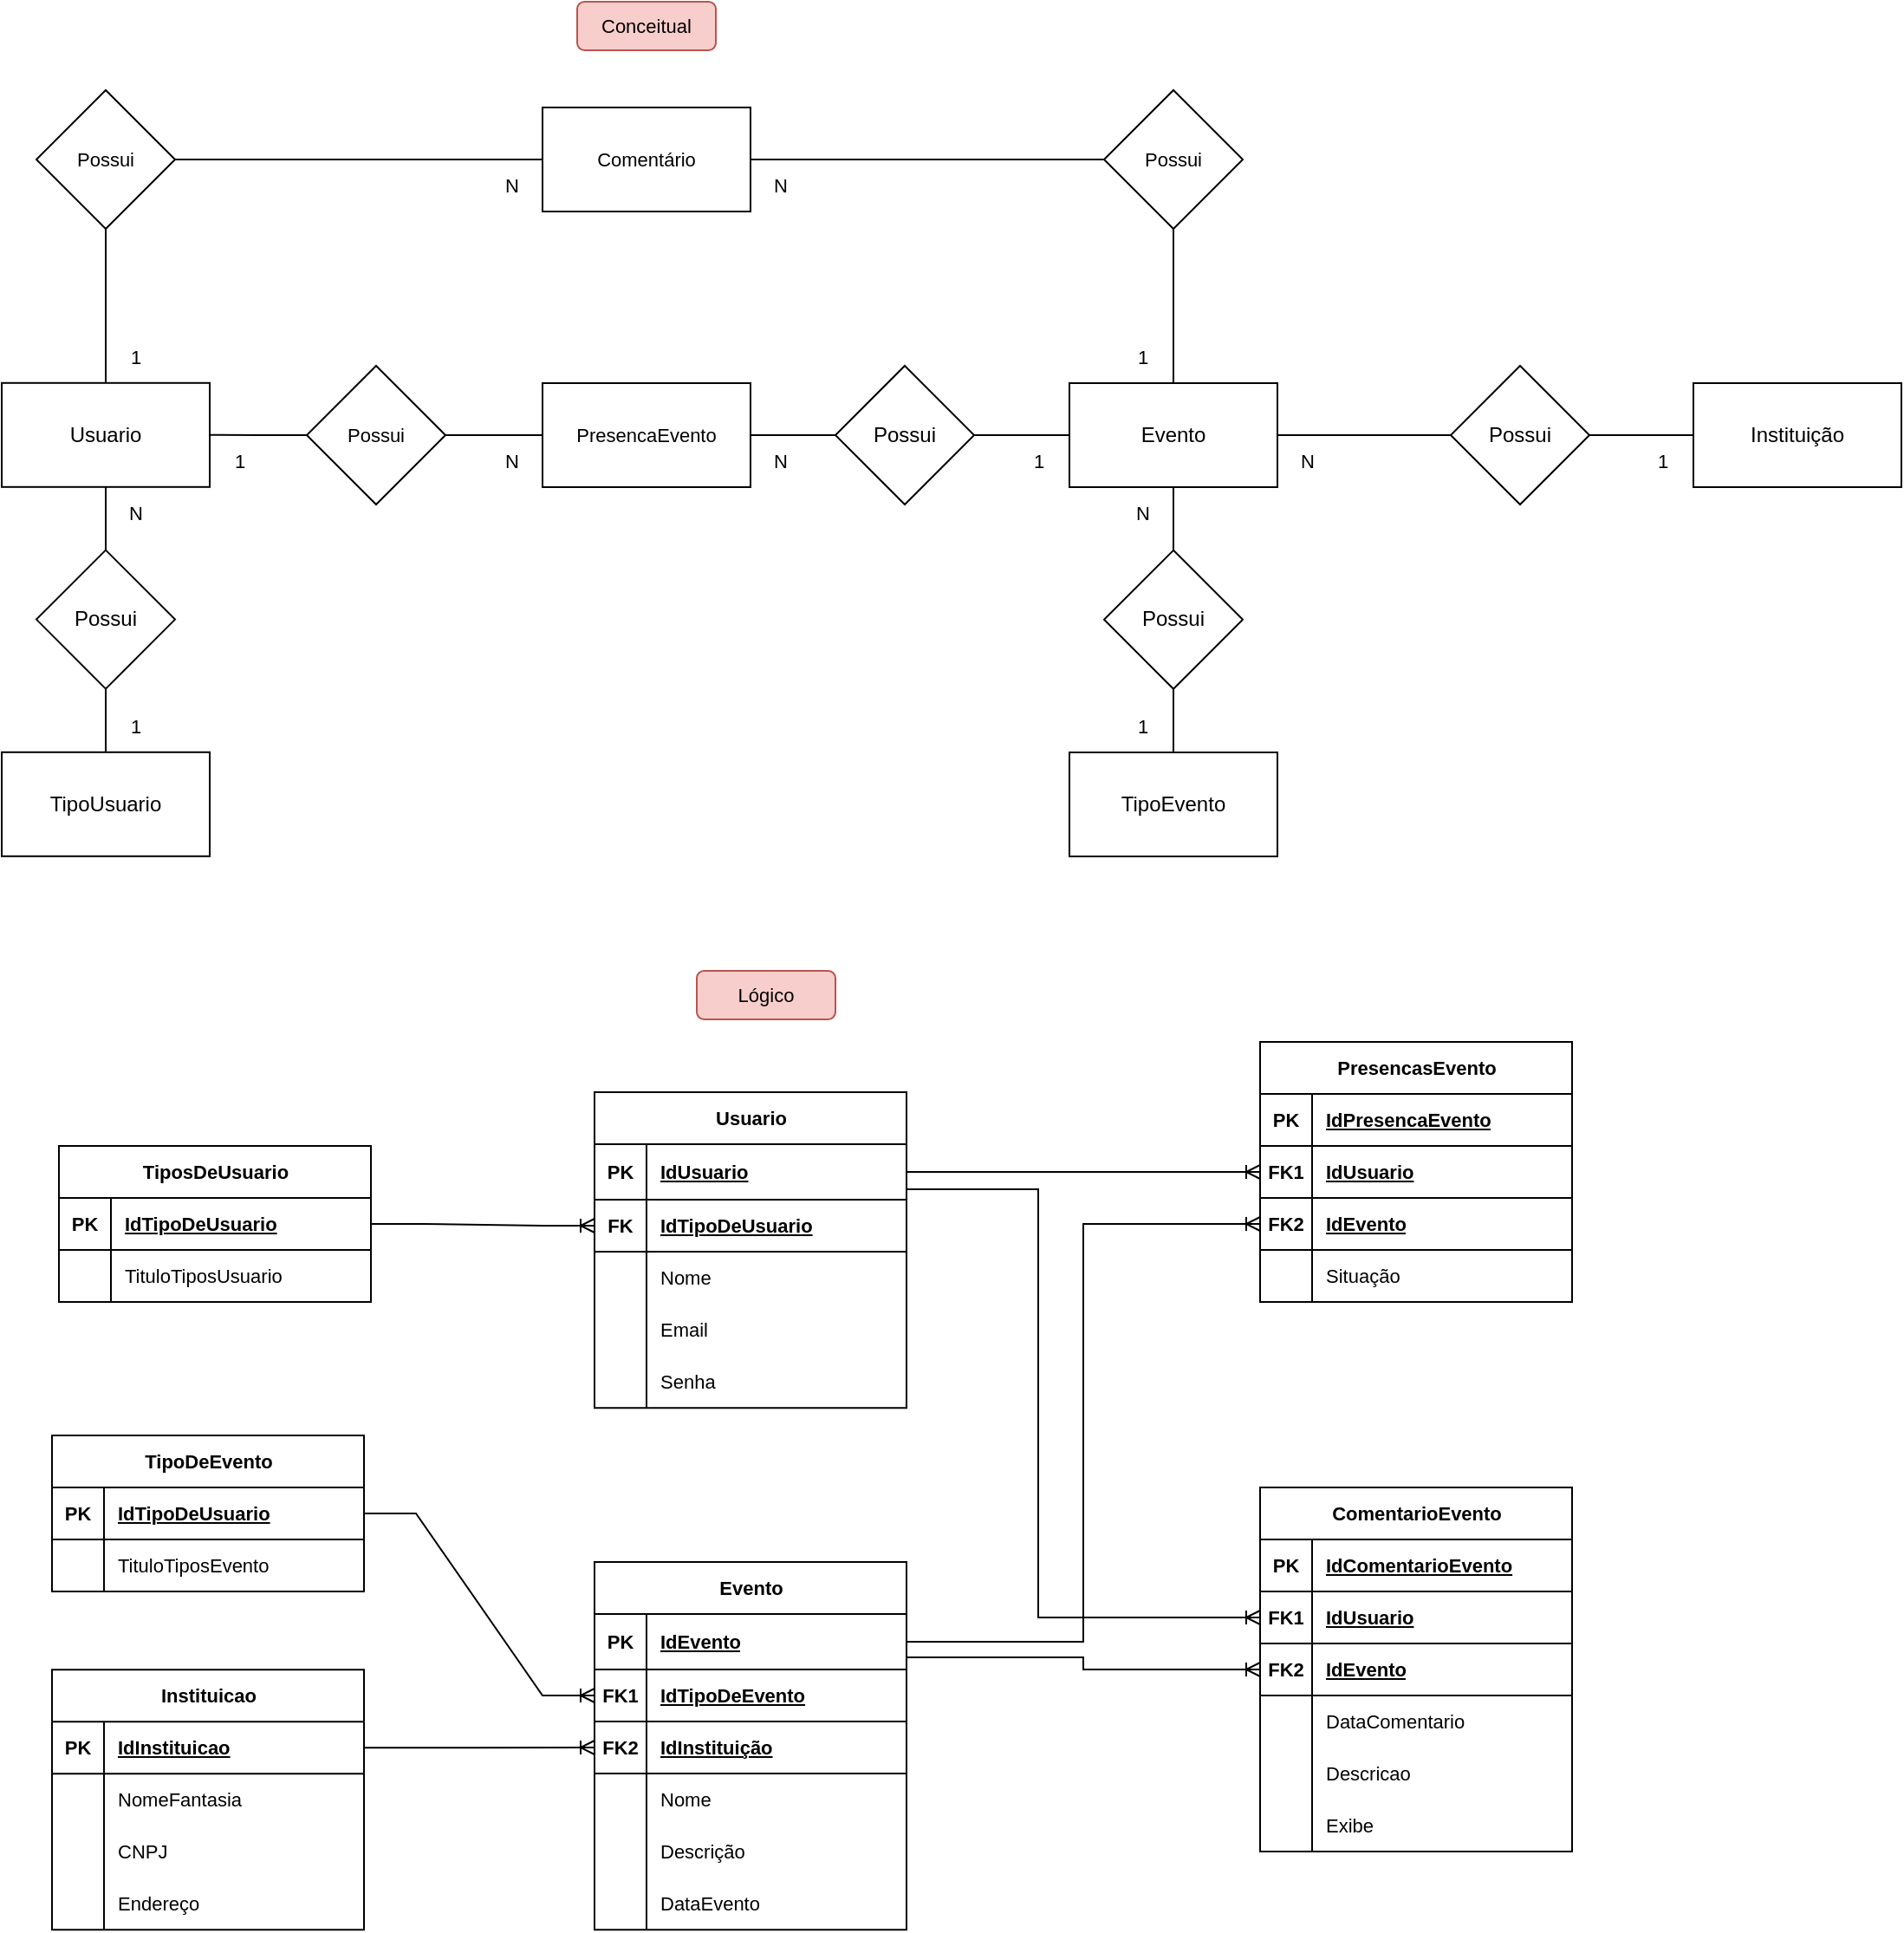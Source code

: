 <mxfile version="21.6.7" type="device">
  <diagram name="Página-1" id="zyaD-lQ6Wxpz-dsHPC2L">
    <mxGraphModel dx="1500" dy="820" grid="0" gridSize="10" guides="1" tooltips="1" connect="1" arrows="1" fold="1" page="1" pageScale="1" pageWidth="827" pageHeight="1169" math="0" shadow="0">
      <root>
        <mxCell id="0" />
        <mxCell id="1" parent="0" />
        <mxCell id="tYhlEqEC_2md7i52A0iQ-4" style="edgeStyle=orthogonalEdgeStyle;rounded=0;orthogonalLoop=1;jettySize=auto;html=1;endArrow=none;endFill=0;" edge="1" parent="1" source="tYhlEqEC_2md7i52A0iQ-1" target="tYhlEqEC_2md7i52A0iQ-5">
          <mxGeometry relative="1" as="geometry">
            <mxPoint x="120" y="379.3" as="targetPoint" />
          </mxGeometry>
        </mxCell>
        <mxCell id="tYhlEqEC_2md7i52A0iQ-1" value="Usuario" style="rounded=0;whiteSpace=wrap;html=1;" vertex="1" parent="1">
          <mxGeometry x="60" y="242.9" width="120" height="60" as="geometry" />
        </mxCell>
        <mxCell id="tYhlEqEC_2md7i52A0iQ-3" value="TipoUsuario" style="rounded=0;whiteSpace=wrap;html=1;" vertex="1" parent="1">
          <mxGeometry x="60.0" y="455.9" width="120" height="60" as="geometry" />
        </mxCell>
        <mxCell id="tYhlEqEC_2md7i52A0iQ-6" style="edgeStyle=orthogonalEdgeStyle;rounded=0;orthogonalLoop=1;jettySize=auto;html=1;entryX=0.5;entryY=0;entryDx=0;entryDy=0;endArrow=none;endFill=0;" edge="1" parent="1" source="tYhlEqEC_2md7i52A0iQ-5" target="tYhlEqEC_2md7i52A0iQ-3">
          <mxGeometry relative="1" as="geometry" />
        </mxCell>
        <mxCell id="tYhlEqEC_2md7i52A0iQ-5" value="Possui" style="rhombus;whiteSpace=wrap;html=1;" vertex="1" parent="1">
          <mxGeometry x="80" y="339.3" width="80" height="80" as="geometry" />
        </mxCell>
        <mxCell id="tYhlEqEC_2md7i52A0iQ-7" style="edgeStyle=orthogonalEdgeStyle;rounded=0;orthogonalLoop=1;jettySize=auto;html=1;endArrow=none;endFill=0;" edge="1" parent="1" source="tYhlEqEC_2md7i52A0iQ-8" target="tYhlEqEC_2md7i52A0iQ-11">
          <mxGeometry relative="1" as="geometry">
            <mxPoint x="736" y="379.4" as="targetPoint" />
          </mxGeometry>
        </mxCell>
        <mxCell id="tYhlEqEC_2md7i52A0iQ-18" value="" style="edgeStyle=orthogonalEdgeStyle;shape=connector;rounded=0;orthogonalLoop=1;jettySize=auto;html=1;labelBackgroundColor=default;strokeColor=default;fontFamily=Helvetica;fontSize=11;fontColor=default;endArrow=none;endFill=0;" edge="1" parent="1" source="tYhlEqEC_2md7i52A0iQ-8" target="tYhlEqEC_2md7i52A0iQ-17">
          <mxGeometry relative="1" as="geometry" />
        </mxCell>
        <mxCell id="tYhlEqEC_2md7i52A0iQ-37" value="" style="edgeStyle=orthogonalEdgeStyle;shape=connector;rounded=0;orthogonalLoop=1;jettySize=auto;html=1;labelBackgroundColor=default;strokeColor=default;fontFamily=Helvetica;fontSize=11;fontColor=default;endArrow=none;endFill=0;" edge="1" parent="1" source="tYhlEqEC_2md7i52A0iQ-8" target="tYhlEqEC_2md7i52A0iQ-36">
          <mxGeometry relative="1" as="geometry" />
        </mxCell>
        <mxCell id="tYhlEqEC_2md7i52A0iQ-8" value="Evento" style="rounded=0;whiteSpace=wrap;html=1;" vertex="1" parent="1">
          <mxGeometry x="676" y="243" width="120" height="60" as="geometry" />
        </mxCell>
        <mxCell id="tYhlEqEC_2md7i52A0iQ-9" value="TipoEvento" style="rounded=0;whiteSpace=wrap;html=1;" vertex="1" parent="1">
          <mxGeometry x="676.0" y="456" width="120" height="60" as="geometry" />
        </mxCell>
        <mxCell id="tYhlEqEC_2md7i52A0iQ-10" style="edgeStyle=orthogonalEdgeStyle;rounded=0;orthogonalLoop=1;jettySize=auto;html=1;entryX=0.5;entryY=0;entryDx=0;entryDy=0;endArrow=none;endFill=0;" edge="1" parent="1" source="tYhlEqEC_2md7i52A0iQ-11" target="tYhlEqEC_2md7i52A0iQ-9">
          <mxGeometry relative="1" as="geometry" />
        </mxCell>
        <mxCell id="tYhlEqEC_2md7i52A0iQ-11" value="Possui" style="rhombus;whiteSpace=wrap;html=1;" vertex="1" parent="1">
          <mxGeometry x="696" y="339.4" width="80" height="80" as="geometry" />
        </mxCell>
        <mxCell id="tYhlEqEC_2md7i52A0iQ-21" value="" style="edgeStyle=orthogonalEdgeStyle;shape=connector;rounded=0;orthogonalLoop=1;jettySize=auto;html=1;labelBackgroundColor=default;strokeColor=default;fontFamily=Helvetica;fontSize=11;fontColor=default;endArrow=none;endFill=0;" edge="1" parent="1" source="tYhlEqEC_2md7i52A0iQ-12" target="tYhlEqEC_2md7i52A0iQ-20">
          <mxGeometry relative="1" as="geometry" />
        </mxCell>
        <mxCell id="tYhlEqEC_2md7i52A0iQ-12" value="PresencaEvento" style="rounded=0;whiteSpace=wrap;html=1;fontFamily=Helvetica;fontSize=11;fontColor=default;" vertex="1" parent="1">
          <mxGeometry x="372" y="243" width="120" height="60" as="geometry" />
        </mxCell>
        <mxCell id="tYhlEqEC_2md7i52A0iQ-19" style="edgeStyle=orthogonalEdgeStyle;shape=connector;rounded=0;orthogonalLoop=1;jettySize=auto;html=1;entryX=1;entryY=0.5;entryDx=0;entryDy=0;labelBackgroundColor=default;strokeColor=default;fontFamily=Helvetica;fontSize=11;fontColor=default;endArrow=none;endFill=0;" edge="1" parent="1" source="tYhlEqEC_2md7i52A0iQ-17" target="tYhlEqEC_2md7i52A0iQ-12">
          <mxGeometry relative="1" as="geometry" />
        </mxCell>
        <mxCell id="tYhlEqEC_2md7i52A0iQ-17" value="Possui" style="rhombus;whiteSpace=wrap;html=1;rounded=0;" vertex="1" parent="1">
          <mxGeometry x="541" y="233" width="80" height="80" as="geometry" />
        </mxCell>
        <mxCell id="tYhlEqEC_2md7i52A0iQ-22" style="edgeStyle=orthogonalEdgeStyle;shape=connector;rounded=0;orthogonalLoop=1;jettySize=auto;html=1;entryX=1;entryY=0.5;entryDx=0;entryDy=0;labelBackgroundColor=default;strokeColor=default;fontFamily=Helvetica;fontSize=11;fontColor=default;endArrow=none;endFill=0;" edge="1" parent="1" source="tYhlEqEC_2md7i52A0iQ-20" target="tYhlEqEC_2md7i52A0iQ-1">
          <mxGeometry relative="1" as="geometry" />
        </mxCell>
        <mxCell id="tYhlEqEC_2md7i52A0iQ-20" value="Possui" style="rhombus;whiteSpace=wrap;html=1;fontSize=11;rounded=0;" vertex="1" parent="1">
          <mxGeometry x="236" y="233" width="80" height="80" as="geometry" />
        </mxCell>
        <mxCell id="tYhlEqEC_2md7i52A0iQ-31" value="" style="edgeStyle=orthogonalEdgeStyle;shape=connector;rounded=0;orthogonalLoop=1;jettySize=auto;html=1;labelBackgroundColor=default;strokeColor=default;fontFamily=Helvetica;fontSize=11;fontColor=default;endArrow=none;endFill=0;" edge="1" parent="1" source="tYhlEqEC_2md7i52A0iQ-24" target="tYhlEqEC_2md7i52A0iQ-30">
          <mxGeometry relative="1" as="geometry" />
        </mxCell>
        <mxCell id="tYhlEqEC_2md7i52A0iQ-33" value="" style="edgeStyle=orthogonalEdgeStyle;shape=connector;rounded=0;orthogonalLoop=1;jettySize=auto;html=1;labelBackgroundColor=default;strokeColor=default;fontFamily=Helvetica;fontSize=11;fontColor=default;endArrow=none;endFill=0;" edge="1" parent="1" source="tYhlEqEC_2md7i52A0iQ-24" target="tYhlEqEC_2md7i52A0iQ-32">
          <mxGeometry relative="1" as="geometry" />
        </mxCell>
        <mxCell id="tYhlEqEC_2md7i52A0iQ-24" value="Comentário" style="rounded=0;whiteSpace=wrap;html=1;fontFamily=Helvetica;fontSize=11;fontColor=default;" vertex="1" parent="1">
          <mxGeometry x="372" y="84" width="120" height="60" as="geometry" />
        </mxCell>
        <mxCell id="tYhlEqEC_2md7i52A0iQ-35" style="edgeStyle=orthogonalEdgeStyle;shape=connector;rounded=0;orthogonalLoop=1;jettySize=auto;html=1;entryX=0.5;entryY=0;entryDx=0;entryDy=0;labelBackgroundColor=default;strokeColor=default;fontFamily=Helvetica;fontSize=11;fontColor=default;endArrow=none;endFill=0;" edge="1" parent="1" source="tYhlEqEC_2md7i52A0iQ-30" target="tYhlEqEC_2md7i52A0iQ-8">
          <mxGeometry relative="1" as="geometry" />
        </mxCell>
        <mxCell id="tYhlEqEC_2md7i52A0iQ-30" value="Possui" style="rhombus;whiteSpace=wrap;html=1;fontSize=11;rounded=0;" vertex="1" parent="1">
          <mxGeometry x="696" y="74" width="80" height="80" as="geometry" />
        </mxCell>
        <mxCell id="tYhlEqEC_2md7i52A0iQ-34" style="edgeStyle=orthogonalEdgeStyle;shape=connector;rounded=0;orthogonalLoop=1;jettySize=auto;html=1;entryX=0.5;entryY=0;entryDx=0;entryDy=0;labelBackgroundColor=default;strokeColor=default;fontFamily=Helvetica;fontSize=11;fontColor=default;endArrow=none;endFill=0;" edge="1" parent="1" source="tYhlEqEC_2md7i52A0iQ-32" target="tYhlEqEC_2md7i52A0iQ-1">
          <mxGeometry relative="1" as="geometry" />
        </mxCell>
        <mxCell id="tYhlEqEC_2md7i52A0iQ-32" value="Possui" style="rhombus;whiteSpace=wrap;html=1;fontSize=11;rounded=0;" vertex="1" parent="1">
          <mxGeometry x="80" y="74" width="80" height="80" as="geometry" />
        </mxCell>
        <mxCell id="tYhlEqEC_2md7i52A0iQ-39" value="" style="edgeStyle=orthogonalEdgeStyle;shape=connector;rounded=0;orthogonalLoop=1;jettySize=auto;html=1;labelBackgroundColor=default;strokeColor=default;fontFamily=Helvetica;fontSize=11;fontColor=default;endArrow=none;endFill=0;" edge="1" parent="1" source="tYhlEqEC_2md7i52A0iQ-36" target="tYhlEqEC_2md7i52A0iQ-38">
          <mxGeometry relative="1" as="geometry" />
        </mxCell>
        <mxCell id="tYhlEqEC_2md7i52A0iQ-36" value="Possui" style="rhombus;whiteSpace=wrap;html=1;rounded=0;" vertex="1" parent="1">
          <mxGeometry x="896" y="233" width="80" height="80" as="geometry" />
        </mxCell>
        <mxCell id="tYhlEqEC_2md7i52A0iQ-38" value="Instituição" style="whiteSpace=wrap;html=1;rounded=0;" vertex="1" parent="1">
          <mxGeometry x="1036" y="243" width="120" height="60" as="geometry" />
        </mxCell>
        <mxCell id="tYhlEqEC_2md7i52A0iQ-40" value="N" style="text;html=1;strokeColor=none;fillColor=none;align=center;verticalAlign=middle;whiteSpace=wrap;rounded=0;fontSize=11;fontFamily=Helvetica;fontColor=default;" vertex="1" parent="1">
          <mxGeometry x="120" y="303" width="35" height="30" as="geometry" />
        </mxCell>
        <mxCell id="tYhlEqEC_2md7i52A0iQ-42" value="1" style="text;html=1;strokeColor=none;fillColor=none;align=center;verticalAlign=middle;whiteSpace=wrap;rounded=0;fontSize=11;fontFamily=Helvetica;fontColor=default;" vertex="1" parent="1">
          <mxGeometry x="120" y="425.9" width="35" height="30" as="geometry" />
        </mxCell>
        <mxCell id="tYhlEqEC_2md7i52A0iQ-43" value="1" style="text;html=1;strokeColor=none;fillColor=none;align=center;verticalAlign=middle;whiteSpace=wrap;rounded=0;fontSize=11;fontFamily=Helvetica;fontColor=default;" vertex="1" parent="1">
          <mxGeometry x="120" y="213" width="35" height="30" as="geometry" />
        </mxCell>
        <mxCell id="tYhlEqEC_2md7i52A0iQ-44" value="1" style="text;html=1;strokeColor=none;fillColor=none;align=center;verticalAlign=middle;whiteSpace=wrap;rounded=0;fontSize=11;fontFamily=Helvetica;fontColor=default;" vertex="1" parent="1">
          <mxGeometry x="1001" y="273" width="35" height="30" as="geometry" />
        </mxCell>
        <mxCell id="tYhlEqEC_2md7i52A0iQ-45" value="N" style="text;html=1;strokeColor=none;fillColor=none;align=center;verticalAlign=middle;whiteSpace=wrap;rounded=0;fontSize=11;fontFamily=Helvetica;fontColor=default;" vertex="1" parent="1">
          <mxGeometry x="796" y="272.9" width="35" height="30" as="geometry" />
        </mxCell>
        <mxCell id="tYhlEqEC_2md7i52A0iQ-46" value="N" style="text;html=1;strokeColor=none;fillColor=none;align=center;verticalAlign=middle;whiteSpace=wrap;rounded=0;fontSize=11;fontFamily=Helvetica;fontColor=default;" vertex="1" parent="1">
          <mxGeometry x="701" y="303" width="35" height="30" as="geometry" />
        </mxCell>
        <mxCell id="tYhlEqEC_2md7i52A0iQ-47" value="1" style="text;html=1;strokeColor=none;fillColor=none;align=center;verticalAlign=middle;whiteSpace=wrap;rounded=0;fontSize=11;fontFamily=Helvetica;fontColor=default;" vertex="1" parent="1">
          <mxGeometry x="701" y="425.9" width="35" height="30" as="geometry" />
        </mxCell>
        <mxCell id="tYhlEqEC_2md7i52A0iQ-48" value="1" style="text;html=1;strokeColor=none;fillColor=none;align=center;verticalAlign=middle;whiteSpace=wrap;rounded=0;fontSize=11;fontFamily=Helvetica;fontColor=default;" vertex="1" parent="1">
          <mxGeometry x="641" y="272.9" width="35" height="30" as="geometry" />
        </mxCell>
        <mxCell id="tYhlEqEC_2md7i52A0iQ-49" value="N" style="text;html=1;strokeColor=none;fillColor=none;align=center;verticalAlign=middle;whiteSpace=wrap;rounded=0;fontSize=11;fontFamily=Helvetica;fontColor=default;" vertex="1" parent="1">
          <mxGeometry x="492" y="273" width="35" height="30" as="geometry" />
        </mxCell>
        <mxCell id="tYhlEqEC_2md7i52A0iQ-50" value="N" style="text;html=1;strokeColor=none;fillColor=none;align=center;verticalAlign=middle;whiteSpace=wrap;rounded=0;fontSize=11;fontFamily=Helvetica;fontColor=default;" vertex="1" parent="1">
          <mxGeometry x="337" y="273" width="35" height="30" as="geometry" />
        </mxCell>
        <mxCell id="tYhlEqEC_2md7i52A0iQ-51" value="1" style="text;html=1;strokeColor=none;fillColor=none;align=center;verticalAlign=middle;whiteSpace=wrap;rounded=0;fontSize=11;fontFamily=Helvetica;fontColor=default;" vertex="1" parent="1">
          <mxGeometry x="180" y="273" width="35" height="30" as="geometry" />
        </mxCell>
        <mxCell id="tYhlEqEC_2md7i52A0iQ-52" value="1" style="text;html=1;strokeColor=none;fillColor=none;align=center;verticalAlign=middle;whiteSpace=wrap;rounded=0;fontSize=11;fontFamily=Helvetica;fontColor=default;" vertex="1" parent="1">
          <mxGeometry x="701" y="213" width="35" height="30" as="geometry" />
        </mxCell>
        <mxCell id="tYhlEqEC_2md7i52A0iQ-53" value="N" style="text;html=1;strokeColor=none;fillColor=none;align=center;verticalAlign=middle;whiteSpace=wrap;rounded=0;fontSize=11;fontFamily=Helvetica;fontColor=default;" vertex="1" parent="1">
          <mxGeometry x="492" y="114" width="35" height="30" as="geometry" />
        </mxCell>
        <mxCell id="tYhlEqEC_2md7i52A0iQ-54" value="N" style="text;html=1;strokeColor=none;fillColor=none;align=center;verticalAlign=middle;whiteSpace=wrap;rounded=0;fontSize=11;fontFamily=Helvetica;fontColor=default;" vertex="1" parent="1">
          <mxGeometry x="337" y="114" width="35" height="30" as="geometry" />
        </mxCell>
        <mxCell id="tYhlEqEC_2md7i52A0iQ-56" value="Conceitual" style="rounded=1;whiteSpace=wrap;html=1;fontFamily=Helvetica;fontSize=11;fillColor=#f8cecc;strokeColor=#b85450;" vertex="1" parent="1">
          <mxGeometry x="392" y="23" width="80" height="28" as="geometry" />
        </mxCell>
        <mxCell id="tYhlEqEC_2md7i52A0iQ-57" value="TiposDeUsuario" style="shape=table;startSize=30;container=1;collapsible=1;childLayout=tableLayout;fixedRows=1;rowLines=0;fontStyle=1;align=center;resizeLast=1;html=1;fontFamily=Helvetica;fontSize=11;fontColor=default;" vertex="1" parent="1">
          <mxGeometry x="93" y="683" width="180" height="90" as="geometry" />
        </mxCell>
        <mxCell id="tYhlEqEC_2md7i52A0iQ-58" value="" style="shape=tableRow;horizontal=0;startSize=0;swimlaneHead=0;swimlaneBody=0;fillColor=none;collapsible=0;dropTarget=0;points=[[0,0.5],[1,0.5]];portConstraint=eastwest;top=0;left=0;right=0;bottom=1;fontFamily=Helvetica;fontSize=11;fontColor=default;" vertex="1" parent="tYhlEqEC_2md7i52A0iQ-57">
          <mxGeometry y="30" width="180" height="30" as="geometry" />
        </mxCell>
        <mxCell id="tYhlEqEC_2md7i52A0iQ-59" value="PK" style="shape=partialRectangle;connectable=0;fillColor=none;top=0;left=0;bottom=0;right=0;fontStyle=1;overflow=hidden;whiteSpace=wrap;html=1;fontFamily=Helvetica;fontSize=11;fontColor=default;" vertex="1" parent="tYhlEqEC_2md7i52A0iQ-58">
          <mxGeometry width="30" height="30" as="geometry">
            <mxRectangle width="30" height="30" as="alternateBounds" />
          </mxGeometry>
        </mxCell>
        <mxCell id="tYhlEqEC_2md7i52A0iQ-60" value="IdTipoDeUsuario" style="shape=partialRectangle;connectable=0;fillColor=none;top=0;left=0;bottom=0;right=0;align=left;spacingLeft=6;fontStyle=5;overflow=hidden;whiteSpace=wrap;html=1;fontFamily=Helvetica;fontSize=11;fontColor=default;" vertex="1" parent="tYhlEqEC_2md7i52A0iQ-58">
          <mxGeometry x="30" width="150" height="30" as="geometry">
            <mxRectangle width="150" height="30" as="alternateBounds" />
          </mxGeometry>
        </mxCell>
        <mxCell id="tYhlEqEC_2md7i52A0iQ-61" value="" style="shape=tableRow;horizontal=0;startSize=0;swimlaneHead=0;swimlaneBody=0;fillColor=none;collapsible=0;dropTarget=0;points=[[0,0.5],[1,0.5]];portConstraint=eastwest;top=0;left=0;right=0;bottom=0;fontFamily=Helvetica;fontSize=11;fontColor=default;" vertex="1" parent="tYhlEqEC_2md7i52A0iQ-57">
          <mxGeometry y="60" width="180" height="30" as="geometry" />
        </mxCell>
        <mxCell id="tYhlEqEC_2md7i52A0iQ-62" value="" style="shape=partialRectangle;connectable=0;fillColor=none;top=0;left=0;bottom=0;right=0;editable=1;overflow=hidden;whiteSpace=wrap;html=1;fontFamily=Helvetica;fontSize=11;fontColor=default;" vertex="1" parent="tYhlEqEC_2md7i52A0iQ-61">
          <mxGeometry width="30" height="30" as="geometry">
            <mxRectangle width="30" height="30" as="alternateBounds" />
          </mxGeometry>
        </mxCell>
        <mxCell id="tYhlEqEC_2md7i52A0iQ-63" value="TituloTiposUsuario" style="shape=partialRectangle;connectable=0;fillColor=none;top=0;left=0;bottom=0;right=0;align=left;spacingLeft=6;overflow=hidden;whiteSpace=wrap;html=1;fontFamily=Helvetica;fontSize=11;fontColor=default;" vertex="1" parent="tYhlEqEC_2md7i52A0iQ-61">
          <mxGeometry x="30" width="150" height="30" as="geometry">
            <mxRectangle width="150" height="30" as="alternateBounds" />
          </mxGeometry>
        </mxCell>
        <mxCell id="tYhlEqEC_2md7i52A0iQ-70" value="" style="edgeStyle=entityRelationEdgeStyle;fontSize=12;html=1;endArrow=ERoneToMany;rounded=0;labelBackgroundColor=default;strokeColor=default;fontFamily=Helvetica;fontColor=default;shape=connector;exitX=1;exitY=0.5;exitDx=0;exitDy=0;entryX=0;entryY=0.5;entryDx=0;entryDy=0;" edge="1" parent="1" source="tYhlEqEC_2md7i52A0iQ-58" target="tYhlEqEC_2md7i52A0iQ-84">
          <mxGeometry width="100" height="100" relative="1" as="geometry">
            <mxPoint x="393" y="1018" as="sourcePoint" />
            <mxPoint x="493" y="918" as="targetPoint" />
          </mxGeometry>
        </mxCell>
        <mxCell id="tYhlEqEC_2md7i52A0iQ-71" value="Usuario" style="shape=table;startSize=30;container=1;collapsible=1;childLayout=tableLayout;fixedRows=1;rowLines=0;fontStyle=1;align=center;resizeLast=1;html=1;fontFamily=Helvetica;fontSize=11;fontColor=default;" vertex="1" parent="1">
          <mxGeometry x="402" y="652" width="180" height="182.143" as="geometry" />
        </mxCell>
        <mxCell id="tYhlEqEC_2md7i52A0iQ-72" value="" style="shape=tableRow;horizontal=0;startSize=0;swimlaneHead=0;swimlaneBody=0;fillColor=none;collapsible=0;dropTarget=0;points=[[0,0.5],[1,0.5]];portConstraint=eastwest;top=0;left=0;right=0;bottom=1;fontFamily=Helvetica;fontSize=11;fontColor=default;" vertex="1" parent="tYhlEqEC_2md7i52A0iQ-71">
          <mxGeometry y="30" width="180" height="32" as="geometry" />
        </mxCell>
        <mxCell id="tYhlEqEC_2md7i52A0iQ-73" value="PK" style="shape=partialRectangle;connectable=0;fillColor=none;top=0;left=0;bottom=0;right=0;fontStyle=1;overflow=hidden;whiteSpace=wrap;html=1;fontFamily=Helvetica;fontSize=11;fontColor=default;" vertex="1" parent="tYhlEqEC_2md7i52A0iQ-72">
          <mxGeometry width="30" height="32" as="geometry">
            <mxRectangle width="30" height="32" as="alternateBounds" />
          </mxGeometry>
        </mxCell>
        <mxCell id="tYhlEqEC_2md7i52A0iQ-74" value="IdUsuario" style="shape=partialRectangle;connectable=0;fillColor=none;top=0;left=0;bottom=0;right=0;align=left;spacingLeft=6;fontStyle=5;overflow=hidden;whiteSpace=wrap;html=1;fontFamily=Helvetica;fontSize=11;fontColor=default;" vertex="1" parent="tYhlEqEC_2md7i52A0iQ-72">
          <mxGeometry x="30" width="150" height="32" as="geometry">
            <mxRectangle width="150" height="32" as="alternateBounds" />
          </mxGeometry>
        </mxCell>
        <mxCell id="tYhlEqEC_2md7i52A0iQ-84" style="shape=tableRow;horizontal=0;startSize=0;swimlaneHead=0;swimlaneBody=0;fillColor=none;collapsible=0;dropTarget=0;points=[[0,0.5],[1,0.5]];portConstraint=eastwest;top=0;left=0;right=0;bottom=1;fontFamily=Helvetica;fontSize=11;fontColor=default;" vertex="1" parent="tYhlEqEC_2md7i52A0iQ-71">
          <mxGeometry y="62" width="180" height="30" as="geometry" />
        </mxCell>
        <mxCell id="tYhlEqEC_2md7i52A0iQ-85" value="FK" style="shape=partialRectangle;connectable=0;fillColor=none;top=0;left=0;bottom=0;right=0;fontStyle=1;overflow=hidden;whiteSpace=wrap;html=1;fontFamily=Helvetica;fontSize=11;fontColor=default;" vertex="1" parent="tYhlEqEC_2md7i52A0iQ-84">
          <mxGeometry width="30" height="30" as="geometry">
            <mxRectangle width="30" height="30" as="alternateBounds" />
          </mxGeometry>
        </mxCell>
        <mxCell id="tYhlEqEC_2md7i52A0iQ-86" value="IdTipoDeUsuario" style="shape=partialRectangle;connectable=0;fillColor=none;top=0;left=0;bottom=0;right=0;align=left;spacingLeft=6;fontStyle=5;overflow=hidden;whiteSpace=wrap;html=1;fontFamily=Helvetica;fontSize=11;fontColor=default;" vertex="1" parent="tYhlEqEC_2md7i52A0iQ-84">
          <mxGeometry x="30" width="150" height="30" as="geometry">
            <mxRectangle width="150" height="30" as="alternateBounds" />
          </mxGeometry>
        </mxCell>
        <mxCell id="tYhlEqEC_2md7i52A0iQ-75" value="" style="shape=tableRow;horizontal=0;startSize=0;swimlaneHead=0;swimlaneBody=0;fillColor=none;collapsible=0;dropTarget=0;points=[[0,0.5],[1,0.5]];portConstraint=eastwest;top=0;left=0;right=0;bottom=0;fontFamily=Helvetica;fontSize=11;fontColor=default;" vertex="1" parent="tYhlEqEC_2md7i52A0iQ-71">
          <mxGeometry y="92" width="180" height="30" as="geometry" />
        </mxCell>
        <mxCell id="tYhlEqEC_2md7i52A0iQ-76" value="" style="shape=partialRectangle;connectable=0;fillColor=none;top=0;left=0;bottom=0;right=0;editable=1;overflow=hidden;whiteSpace=wrap;html=1;fontFamily=Helvetica;fontSize=11;fontColor=default;" vertex="1" parent="tYhlEqEC_2md7i52A0iQ-75">
          <mxGeometry width="30" height="30" as="geometry">
            <mxRectangle width="30" height="30" as="alternateBounds" />
          </mxGeometry>
        </mxCell>
        <mxCell id="tYhlEqEC_2md7i52A0iQ-77" value="Nome" style="shape=partialRectangle;connectable=0;fillColor=none;top=0;left=0;bottom=0;right=0;align=left;spacingLeft=6;overflow=hidden;whiteSpace=wrap;html=1;fontFamily=Helvetica;fontSize=11;fontColor=default;" vertex="1" parent="tYhlEqEC_2md7i52A0iQ-75">
          <mxGeometry x="30" width="150" height="30" as="geometry">
            <mxRectangle width="150" height="30" as="alternateBounds" />
          </mxGeometry>
        </mxCell>
        <mxCell id="tYhlEqEC_2md7i52A0iQ-78" value="" style="shape=tableRow;horizontal=0;startSize=0;swimlaneHead=0;swimlaneBody=0;fillColor=none;collapsible=0;dropTarget=0;points=[[0,0.5],[1,0.5]];portConstraint=eastwest;top=0;left=0;right=0;bottom=0;fontFamily=Helvetica;fontSize=11;fontColor=default;" vertex="1" parent="tYhlEqEC_2md7i52A0iQ-71">
          <mxGeometry y="122" width="180" height="30" as="geometry" />
        </mxCell>
        <mxCell id="tYhlEqEC_2md7i52A0iQ-79" value="" style="shape=partialRectangle;connectable=0;fillColor=none;top=0;left=0;bottom=0;right=0;editable=1;overflow=hidden;whiteSpace=wrap;html=1;fontFamily=Helvetica;fontSize=11;fontColor=default;" vertex="1" parent="tYhlEqEC_2md7i52A0iQ-78">
          <mxGeometry width="30" height="30" as="geometry">
            <mxRectangle width="30" height="30" as="alternateBounds" />
          </mxGeometry>
        </mxCell>
        <mxCell id="tYhlEqEC_2md7i52A0iQ-80" value="Email" style="shape=partialRectangle;connectable=0;fillColor=none;top=0;left=0;bottom=0;right=0;align=left;spacingLeft=6;overflow=hidden;whiteSpace=wrap;html=1;fontFamily=Helvetica;fontSize=11;fontColor=default;" vertex="1" parent="tYhlEqEC_2md7i52A0iQ-78">
          <mxGeometry x="30" width="150" height="30" as="geometry">
            <mxRectangle width="150" height="30" as="alternateBounds" />
          </mxGeometry>
        </mxCell>
        <mxCell id="tYhlEqEC_2md7i52A0iQ-81" value="" style="shape=tableRow;horizontal=0;startSize=0;swimlaneHead=0;swimlaneBody=0;fillColor=none;collapsible=0;dropTarget=0;points=[[0,0.5],[1,0.5]];portConstraint=eastwest;top=0;left=0;right=0;bottom=0;fontFamily=Helvetica;fontSize=11;fontColor=default;" vertex="1" parent="tYhlEqEC_2md7i52A0iQ-71">
          <mxGeometry y="152" width="180" height="30" as="geometry" />
        </mxCell>
        <mxCell id="tYhlEqEC_2md7i52A0iQ-82" value="" style="shape=partialRectangle;connectable=0;fillColor=none;top=0;left=0;bottom=0;right=0;editable=1;overflow=hidden;whiteSpace=wrap;html=1;fontFamily=Helvetica;fontSize=11;fontColor=default;" vertex="1" parent="tYhlEqEC_2md7i52A0iQ-81">
          <mxGeometry width="30" height="30" as="geometry">
            <mxRectangle width="30" height="30" as="alternateBounds" />
          </mxGeometry>
        </mxCell>
        <mxCell id="tYhlEqEC_2md7i52A0iQ-83" value="Senha" style="shape=partialRectangle;connectable=0;fillColor=none;top=0;left=0;bottom=0;right=0;align=left;spacingLeft=6;overflow=hidden;whiteSpace=wrap;html=1;fontFamily=Helvetica;fontSize=11;fontColor=default;" vertex="1" parent="tYhlEqEC_2md7i52A0iQ-81">
          <mxGeometry x="30" width="150" height="30" as="geometry">
            <mxRectangle width="150" height="30" as="alternateBounds" />
          </mxGeometry>
        </mxCell>
        <mxCell id="tYhlEqEC_2md7i52A0iQ-90" value="PresencasEvento" style="shape=table;startSize=30;container=1;collapsible=1;childLayout=tableLayout;fixedRows=1;rowLines=0;fontStyle=1;align=center;resizeLast=1;html=1;fontFamily=Helvetica;fontSize=11;fontColor=default;" vertex="1" parent="1">
          <mxGeometry x="786" y="623" width="180" height="150" as="geometry" />
        </mxCell>
        <mxCell id="tYhlEqEC_2md7i52A0iQ-91" value="" style="shape=tableRow;horizontal=0;startSize=0;swimlaneHead=0;swimlaneBody=0;fillColor=none;collapsible=0;dropTarget=0;points=[[0,0.5],[1,0.5]];portConstraint=eastwest;top=0;left=0;right=0;bottom=1;fontFamily=Helvetica;fontSize=11;fontColor=default;" vertex="1" parent="tYhlEqEC_2md7i52A0iQ-90">
          <mxGeometry y="30" width="180" height="30" as="geometry" />
        </mxCell>
        <mxCell id="tYhlEqEC_2md7i52A0iQ-92" value="PK" style="shape=partialRectangle;connectable=0;fillColor=none;top=0;left=0;bottom=0;right=0;fontStyle=1;overflow=hidden;whiteSpace=wrap;html=1;fontFamily=Helvetica;fontSize=11;fontColor=default;" vertex="1" parent="tYhlEqEC_2md7i52A0iQ-91">
          <mxGeometry width="30" height="30" as="geometry">
            <mxRectangle width="30" height="30" as="alternateBounds" />
          </mxGeometry>
        </mxCell>
        <mxCell id="tYhlEqEC_2md7i52A0iQ-93" value="IdPresencaEvento" style="shape=partialRectangle;connectable=0;fillColor=none;top=0;left=0;bottom=0;right=0;align=left;spacingLeft=6;fontStyle=5;overflow=hidden;whiteSpace=wrap;html=1;fontFamily=Helvetica;fontSize=11;fontColor=default;" vertex="1" parent="tYhlEqEC_2md7i52A0iQ-91">
          <mxGeometry x="30" width="150" height="30" as="geometry">
            <mxRectangle width="150" height="30" as="alternateBounds" />
          </mxGeometry>
        </mxCell>
        <mxCell id="tYhlEqEC_2md7i52A0iQ-106" style="shape=tableRow;horizontal=0;startSize=0;swimlaneHead=0;swimlaneBody=0;fillColor=none;collapsible=0;dropTarget=0;points=[[0,0.5],[1,0.5]];portConstraint=eastwest;top=0;left=0;right=0;bottom=1;fontFamily=Helvetica;fontSize=11;fontColor=default;" vertex="1" parent="tYhlEqEC_2md7i52A0iQ-90">
          <mxGeometry y="60" width="180" height="30" as="geometry" />
        </mxCell>
        <mxCell id="tYhlEqEC_2md7i52A0iQ-107" value="FK1" style="shape=partialRectangle;connectable=0;fillColor=none;top=0;left=0;bottom=0;right=0;fontStyle=1;overflow=hidden;whiteSpace=wrap;html=1;fontFamily=Helvetica;fontSize=11;fontColor=default;" vertex="1" parent="tYhlEqEC_2md7i52A0iQ-106">
          <mxGeometry width="30" height="30" as="geometry">
            <mxRectangle width="30" height="30" as="alternateBounds" />
          </mxGeometry>
        </mxCell>
        <mxCell id="tYhlEqEC_2md7i52A0iQ-108" value="IdUsuario" style="shape=partialRectangle;connectable=0;fillColor=none;top=0;left=0;bottom=0;right=0;align=left;spacingLeft=6;fontStyle=5;overflow=hidden;whiteSpace=wrap;html=1;fontFamily=Helvetica;fontSize=11;fontColor=default;" vertex="1" parent="tYhlEqEC_2md7i52A0iQ-106">
          <mxGeometry x="30" width="150" height="30" as="geometry">
            <mxRectangle width="150" height="30" as="alternateBounds" />
          </mxGeometry>
        </mxCell>
        <mxCell id="tYhlEqEC_2md7i52A0iQ-103" style="shape=tableRow;horizontal=0;startSize=0;swimlaneHead=0;swimlaneBody=0;fillColor=none;collapsible=0;dropTarget=0;points=[[0,0.5],[1,0.5]];portConstraint=eastwest;top=0;left=0;right=0;bottom=1;fontFamily=Helvetica;fontSize=11;fontColor=default;" vertex="1" parent="tYhlEqEC_2md7i52A0iQ-90">
          <mxGeometry y="90" width="180" height="30" as="geometry" />
        </mxCell>
        <mxCell id="tYhlEqEC_2md7i52A0iQ-104" value="FK2" style="shape=partialRectangle;connectable=0;fillColor=none;top=0;left=0;bottom=0;right=0;fontStyle=1;overflow=hidden;whiteSpace=wrap;html=1;fontFamily=Helvetica;fontSize=11;fontColor=default;" vertex="1" parent="tYhlEqEC_2md7i52A0iQ-103">
          <mxGeometry width="30" height="30" as="geometry">
            <mxRectangle width="30" height="30" as="alternateBounds" />
          </mxGeometry>
        </mxCell>
        <mxCell id="tYhlEqEC_2md7i52A0iQ-105" value="IdEvento" style="shape=partialRectangle;connectable=0;fillColor=none;top=0;left=0;bottom=0;right=0;align=left;spacingLeft=6;fontStyle=5;overflow=hidden;whiteSpace=wrap;html=1;fontFamily=Helvetica;fontSize=11;fontColor=default;" vertex="1" parent="tYhlEqEC_2md7i52A0iQ-103">
          <mxGeometry x="30" width="150" height="30" as="geometry">
            <mxRectangle width="150" height="30" as="alternateBounds" />
          </mxGeometry>
        </mxCell>
        <mxCell id="tYhlEqEC_2md7i52A0iQ-94" value="" style="shape=tableRow;horizontal=0;startSize=0;swimlaneHead=0;swimlaneBody=0;fillColor=none;collapsible=0;dropTarget=0;points=[[0,0.5],[1,0.5]];portConstraint=eastwest;top=0;left=0;right=0;bottom=0;fontFamily=Helvetica;fontSize=11;fontColor=default;" vertex="1" parent="tYhlEqEC_2md7i52A0iQ-90">
          <mxGeometry y="120" width="180" height="30" as="geometry" />
        </mxCell>
        <mxCell id="tYhlEqEC_2md7i52A0iQ-95" value="" style="shape=partialRectangle;connectable=0;fillColor=none;top=0;left=0;bottom=0;right=0;editable=1;overflow=hidden;whiteSpace=wrap;html=1;fontFamily=Helvetica;fontSize=11;fontColor=default;" vertex="1" parent="tYhlEqEC_2md7i52A0iQ-94">
          <mxGeometry width="30" height="30" as="geometry">
            <mxRectangle width="30" height="30" as="alternateBounds" />
          </mxGeometry>
        </mxCell>
        <mxCell id="tYhlEqEC_2md7i52A0iQ-96" value="Situação" style="shape=partialRectangle;connectable=0;fillColor=none;top=0;left=0;bottom=0;right=0;align=left;spacingLeft=6;overflow=hidden;whiteSpace=wrap;html=1;fontFamily=Helvetica;fontSize=11;fontColor=default;" vertex="1" parent="tYhlEqEC_2md7i52A0iQ-94">
          <mxGeometry x="30" width="150" height="30" as="geometry">
            <mxRectangle width="150" height="30" as="alternateBounds" />
          </mxGeometry>
        </mxCell>
        <mxCell id="tYhlEqEC_2md7i52A0iQ-122" value="TipoDeEvento" style="shape=table;startSize=30;container=1;collapsible=1;childLayout=tableLayout;fixedRows=1;rowLines=0;fontStyle=1;align=center;resizeLast=1;html=1;fontFamily=Helvetica;fontSize=11;fontColor=default;" vertex="1" parent="1">
          <mxGeometry x="89" y="850" width="180" height="90" as="geometry" />
        </mxCell>
        <mxCell id="tYhlEqEC_2md7i52A0iQ-123" value="" style="shape=tableRow;horizontal=0;startSize=0;swimlaneHead=0;swimlaneBody=0;fillColor=none;collapsible=0;dropTarget=0;points=[[0,0.5],[1,0.5]];portConstraint=eastwest;top=0;left=0;right=0;bottom=1;fontFamily=Helvetica;fontSize=11;fontColor=default;" vertex="1" parent="tYhlEqEC_2md7i52A0iQ-122">
          <mxGeometry y="30" width="180" height="30" as="geometry" />
        </mxCell>
        <mxCell id="tYhlEqEC_2md7i52A0iQ-124" value="PK" style="shape=partialRectangle;connectable=0;fillColor=none;top=0;left=0;bottom=0;right=0;fontStyle=1;overflow=hidden;whiteSpace=wrap;html=1;fontFamily=Helvetica;fontSize=11;fontColor=default;" vertex="1" parent="tYhlEqEC_2md7i52A0iQ-123">
          <mxGeometry width="30" height="30" as="geometry">
            <mxRectangle width="30" height="30" as="alternateBounds" />
          </mxGeometry>
        </mxCell>
        <mxCell id="tYhlEqEC_2md7i52A0iQ-125" value="IdTipoDeUsuario" style="shape=partialRectangle;connectable=0;fillColor=none;top=0;left=0;bottom=0;right=0;align=left;spacingLeft=6;fontStyle=5;overflow=hidden;whiteSpace=wrap;html=1;fontFamily=Helvetica;fontSize=11;fontColor=default;" vertex="1" parent="tYhlEqEC_2md7i52A0iQ-123">
          <mxGeometry x="30" width="150" height="30" as="geometry">
            <mxRectangle width="150" height="30" as="alternateBounds" />
          </mxGeometry>
        </mxCell>
        <mxCell id="tYhlEqEC_2md7i52A0iQ-126" value="" style="shape=tableRow;horizontal=0;startSize=0;swimlaneHead=0;swimlaneBody=0;fillColor=none;collapsible=0;dropTarget=0;points=[[0,0.5],[1,0.5]];portConstraint=eastwest;top=0;left=0;right=0;bottom=0;fontFamily=Helvetica;fontSize=11;fontColor=default;" vertex="1" parent="tYhlEqEC_2md7i52A0iQ-122">
          <mxGeometry y="60" width="180" height="30" as="geometry" />
        </mxCell>
        <mxCell id="tYhlEqEC_2md7i52A0iQ-127" value="" style="shape=partialRectangle;connectable=0;fillColor=none;top=0;left=0;bottom=0;right=0;editable=1;overflow=hidden;whiteSpace=wrap;html=1;fontFamily=Helvetica;fontSize=11;fontColor=default;" vertex="1" parent="tYhlEqEC_2md7i52A0iQ-126">
          <mxGeometry width="30" height="30" as="geometry">
            <mxRectangle width="30" height="30" as="alternateBounds" />
          </mxGeometry>
        </mxCell>
        <mxCell id="tYhlEqEC_2md7i52A0iQ-128" value="TituloTiposEvento" style="shape=partialRectangle;connectable=0;fillColor=none;top=0;left=0;bottom=0;right=0;align=left;spacingLeft=6;overflow=hidden;whiteSpace=wrap;html=1;fontFamily=Helvetica;fontSize=11;fontColor=default;" vertex="1" parent="tYhlEqEC_2md7i52A0iQ-126">
          <mxGeometry x="30" width="150" height="30" as="geometry">
            <mxRectangle width="150" height="30" as="alternateBounds" />
          </mxGeometry>
        </mxCell>
        <mxCell id="tYhlEqEC_2md7i52A0iQ-129" value="" style="edgeStyle=entityRelationEdgeStyle;fontSize=12;html=1;endArrow=ERoneToMany;rounded=0;labelBackgroundColor=default;strokeColor=default;fontFamily=Helvetica;fontColor=default;shape=connector;exitX=1;exitY=0.5;exitDx=0;exitDy=0;entryX=0;entryY=0.5;entryDx=0;entryDy=0;" edge="1" parent="1" source="tYhlEqEC_2md7i52A0iQ-123" target="tYhlEqEC_2md7i52A0iQ-134">
          <mxGeometry width="100" height="100" relative="1" as="geometry">
            <mxPoint x="393" y="1289" as="sourcePoint" />
            <mxPoint x="493" y="1189" as="targetPoint" />
          </mxGeometry>
        </mxCell>
        <mxCell id="tYhlEqEC_2md7i52A0iQ-130" value="Evento" style="shape=table;startSize=30;container=1;collapsible=1;childLayout=tableLayout;fixedRows=1;rowLines=0;fontStyle=1;align=center;resizeLast=1;html=1;fontFamily=Helvetica;fontSize=11;fontColor=default;" vertex="1" parent="1">
          <mxGeometry x="402" y="923" width="180" height="212.143" as="geometry" />
        </mxCell>
        <mxCell id="tYhlEqEC_2md7i52A0iQ-131" value="" style="shape=tableRow;horizontal=0;startSize=0;swimlaneHead=0;swimlaneBody=0;fillColor=none;collapsible=0;dropTarget=0;points=[[0,0.5],[1,0.5]];portConstraint=eastwest;top=0;left=0;right=0;bottom=1;fontFamily=Helvetica;fontSize=11;fontColor=default;" vertex="1" parent="tYhlEqEC_2md7i52A0iQ-130">
          <mxGeometry y="30" width="180" height="32" as="geometry" />
        </mxCell>
        <mxCell id="tYhlEqEC_2md7i52A0iQ-132" value="PK" style="shape=partialRectangle;connectable=0;fillColor=none;top=0;left=0;bottom=0;right=0;fontStyle=1;overflow=hidden;whiteSpace=wrap;html=1;fontFamily=Helvetica;fontSize=11;fontColor=default;" vertex="1" parent="tYhlEqEC_2md7i52A0iQ-131">
          <mxGeometry width="30" height="32" as="geometry">
            <mxRectangle width="30" height="32" as="alternateBounds" />
          </mxGeometry>
        </mxCell>
        <mxCell id="tYhlEqEC_2md7i52A0iQ-133" value="IdEvento" style="shape=partialRectangle;connectable=0;fillColor=none;top=0;left=0;bottom=0;right=0;align=left;spacingLeft=6;fontStyle=5;overflow=hidden;whiteSpace=wrap;html=1;fontFamily=Helvetica;fontSize=11;fontColor=default;" vertex="1" parent="tYhlEqEC_2md7i52A0iQ-131">
          <mxGeometry x="30" width="150" height="32" as="geometry">
            <mxRectangle width="150" height="32" as="alternateBounds" />
          </mxGeometry>
        </mxCell>
        <mxCell id="tYhlEqEC_2md7i52A0iQ-134" style="shape=tableRow;horizontal=0;startSize=0;swimlaneHead=0;swimlaneBody=0;fillColor=none;collapsible=0;dropTarget=0;points=[[0,0.5],[1,0.5]];portConstraint=eastwest;top=0;left=0;right=0;bottom=1;fontFamily=Helvetica;fontSize=11;fontColor=default;" vertex="1" parent="tYhlEqEC_2md7i52A0iQ-130">
          <mxGeometry y="62" width="180" height="30" as="geometry" />
        </mxCell>
        <mxCell id="tYhlEqEC_2md7i52A0iQ-135" value="FK1" style="shape=partialRectangle;connectable=0;fillColor=none;top=0;left=0;bottom=0;right=0;fontStyle=1;overflow=hidden;whiteSpace=wrap;html=1;fontFamily=Helvetica;fontSize=11;fontColor=default;" vertex="1" parent="tYhlEqEC_2md7i52A0iQ-134">
          <mxGeometry width="30" height="30" as="geometry">
            <mxRectangle width="30" height="30" as="alternateBounds" />
          </mxGeometry>
        </mxCell>
        <mxCell id="tYhlEqEC_2md7i52A0iQ-136" value="IdTipoDeEvento" style="shape=partialRectangle;connectable=0;fillColor=none;top=0;left=0;bottom=0;right=0;align=left;spacingLeft=6;fontStyle=5;overflow=hidden;whiteSpace=wrap;html=1;fontFamily=Helvetica;fontSize=11;fontColor=default;" vertex="1" parent="tYhlEqEC_2md7i52A0iQ-134">
          <mxGeometry x="30" width="150" height="30" as="geometry">
            <mxRectangle width="150" height="30" as="alternateBounds" />
          </mxGeometry>
        </mxCell>
        <mxCell id="tYhlEqEC_2md7i52A0iQ-146" style="shape=tableRow;horizontal=0;startSize=0;swimlaneHead=0;swimlaneBody=0;fillColor=none;collapsible=0;dropTarget=0;points=[[0,0.5],[1,0.5]];portConstraint=eastwest;top=0;left=0;right=0;bottom=1;fontFamily=Helvetica;fontSize=11;fontColor=default;" vertex="1" parent="tYhlEqEC_2md7i52A0iQ-130">
          <mxGeometry y="92" width="180" height="30" as="geometry" />
        </mxCell>
        <mxCell id="tYhlEqEC_2md7i52A0iQ-147" value="FK2" style="shape=partialRectangle;connectable=0;fillColor=none;top=0;left=0;bottom=0;right=0;fontStyle=1;overflow=hidden;whiteSpace=wrap;html=1;fontFamily=Helvetica;fontSize=11;fontColor=default;" vertex="1" parent="tYhlEqEC_2md7i52A0iQ-146">
          <mxGeometry width="30" height="30" as="geometry">
            <mxRectangle width="30" height="30" as="alternateBounds" />
          </mxGeometry>
        </mxCell>
        <mxCell id="tYhlEqEC_2md7i52A0iQ-148" value="IdInstituição" style="shape=partialRectangle;connectable=0;fillColor=none;top=0;left=0;bottom=0;right=0;align=left;spacingLeft=6;fontStyle=5;overflow=hidden;whiteSpace=wrap;html=1;fontFamily=Helvetica;fontSize=11;fontColor=default;" vertex="1" parent="tYhlEqEC_2md7i52A0iQ-146">
          <mxGeometry x="30" width="150" height="30" as="geometry">
            <mxRectangle width="150" height="30" as="alternateBounds" />
          </mxGeometry>
        </mxCell>
        <mxCell id="tYhlEqEC_2md7i52A0iQ-137" value="" style="shape=tableRow;horizontal=0;startSize=0;swimlaneHead=0;swimlaneBody=0;fillColor=none;collapsible=0;dropTarget=0;points=[[0,0.5],[1,0.5]];portConstraint=eastwest;top=0;left=0;right=0;bottom=0;fontFamily=Helvetica;fontSize=11;fontColor=default;" vertex="1" parent="tYhlEqEC_2md7i52A0iQ-130">
          <mxGeometry y="122" width="180" height="30" as="geometry" />
        </mxCell>
        <mxCell id="tYhlEqEC_2md7i52A0iQ-138" value="" style="shape=partialRectangle;connectable=0;fillColor=none;top=0;left=0;bottom=0;right=0;editable=1;overflow=hidden;whiteSpace=wrap;html=1;fontFamily=Helvetica;fontSize=11;fontColor=default;" vertex="1" parent="tYhlEqEC_2md7i52A0iQ-137">
          <mxGeometry width="30" height="30" as="geometry">
            <mxRectangle width="30" height="30" as="alternateBounds" />
          </mxGeometry>
        </mxCell>
        <mxCell id="tYhlEqEC_2md7i52A0iQ-139" value="Nome" style="shape=partialRectangle;connectable=0;fillColor=none;top=0;left=0;bottom=0;right=0;align=left;spacingLeft=6;overflow=hidden;whiteSpace=wrap;html=1;fontFamily=Helvetica;fontSize=11;fontColor=default;" vertex="1" parent="tYhlEqEC_2md7i52A0iQ-137">
          <mxGeometry x="30" width="150" height="30" as="geometry">
            <mxRectangle width="150" height="30" as="alternateBounds" />
          </mxGeometry>
        </mxCell>
        <mxCell id="tYhlEqEC_2md7i52A0iQ-140" value="" style="shape=tableRow;horizontal=0;startSize=0;swimlaneHead=0;swimlaneBody=0;fillColor=none;collapsible=0;dropTarget=0;points=[[0,0.5],[1,0.5]];portConstraint=eastwest;top=0;left=0;right=0;bottom=0;fontFamily=Helvetica;fontSize=11;fontColor=default;" vertex="1" parent="tYhlEqEC_2md7i52A0iQ-130">
          <mxGeometry y="152" width="180" height="30" as="geometry" />
        </mxCell>
        <mxCell id="tYhlEqEC_2md7i52A0iQ-141" value="" style="shape=partialRectangle;connectable=0;fillColor=none;top=0;left=0;bottom=0;right=0;editable=1;overflow=hidden;whiteSpace=wrap;html=1;fontFamily=Helvetica;fontSize=11;fontColor=default;" vertex="1" parent="tYhlEqEC_2md7i52A0iQ-140">
          <mxGeometry width="30" height="30" as="geometry">
            <mxRectangle width="30" height="30" as="alternateBounds" />
          </mxGeometry>
        </mxCell>
        <mxCell id="tYhlEqEC_2md7i52A0iQ-142" value="Descrição" style="shape=partialRectangle;connectable=0;fillColor=none;top=0;left=0;bottom=0;right=0;align=left;spacingLeft=6;overflow=hidden;whiteSpace=wrap;html=1;fontFamily=Helvetica;fontSize=11;fontColor=default;" vertex="1" parent="tYhlEqEC_2md7i52A0iQ-140">
          <mxGeometry x="30" width="150" height="30" as="geometry">
            <mxRectangle width="150" height="30" as="alternateBounds" />
          </mxGeometry>
        </mxCell>
        <mxCell id="tYhlEqEC_2md7i52A0iQ-143" value="" style="shape=tableRow;horizontal=0;startSize=0;swimlaneHead=0;swimlaneBody=0;fillColor=none;collapsible=0;dropTarget=0;points=[[0,0.5],[1,0.5]];portConstraint=eastwest;top=0;left=0;right=0;bottom=0;fontFamily=Helvetica;fontSize=11;fontColor=default;" vertex="1" parent="tYhlEqEC_2md7i52A0iQ-130">
          <mxGeometry y="182" width="180" height="30" as="geometry" />
        </mxCell>
        <mxCell id="tYhlEqEC_2md7i52A0iQ-144" value="" style="shape=partialRectangle;connectable=0;fillColor=none;top=0;left=0;bottom=0;right=0;editable=1;overflow=hidden;whiteSpace=wrap;html=1;fontFamily=Helvetica;fontSize=11;fontColor=default;" vertex="1" parent="tYhlEqEC_2md7i52A0iQ-143">
          <mxGeometry width="30" height="30" as="geometry">
            <mxRectangle width="30" height="30" as="alternateBounds" />
          </mxGeometry>
        </mxCell>
        <mxCell id="tYhlEqEC_2md7i52A0iQ-145" value="DataEvento" style="shape=partialRectangle;connectable=0;fillColor=none;top=0;left=0;bottom=0;right=0;align=left;spacingLeft=6;overflow=hidden;whiteSpace=wrap;html=1;fontFamily=Helvetica;fontSize=11;fontColor=default;" vertex="1" parent="tYhlEqEC_2md7i52A0iQ-143">
          <mxGeometry x="30" width="150" height="30" as="geometry">
            <mxRectangle width="150" height="30" as="alternateBounds" />
          </mxGeometry>
        </mxCell>
        <mxCell id="tYhlEqEC_2md7i52A0iQ-150" value="Instituicao" style="shape=table;startSize=30;container=1;collapsible=1;childLayout=tableLayout;fixedRows=1;rowLines=0;fontStyle=1;align=center;resizeLast=1;html=1;fontFamily=Helvetica;fontSize=11;fontColor=default;" vertex="1" parent="1">
          <mxGeometry x="89" y="985.14" width="180" height="150" as="geometry" />
        </mxCell>
        <mxCell id="tYhlEqEC_2md7i52A0iQ-151" value="" style="shape=tableRow;horizontal=0;startSize=0;swimlaneHead=0;swimlaneBody=0;fillColor=none;collapsible=0;dropTarget=0;points=[[0,0.5],[1,0.5]];portConstraint=eastwest;top=0;left=0;right=0;bottom=1;fontFamily=Helvetica;fontSize=11;fontColor=default;" vertex="1" parent="tYhlEqEC_2md7i52A0iQ-150">
          <mxGeometry y="30" width="180" height="30" as="geometry" />
        </mxCell>
        <mxCell id="tYhlEqEC_2md7i52A0iQ-152" value="PK" style="shape=partialRectangle;connectable=0;fillColor=none;top=0;left=0;bottom=0;right=0;fontStyle=1;overflow=hidden;whiteSpace=wrap;html=1;fontFamily=Helvetica;fontSize=11;fontColor=default;" vertex="1" parent="tYhlEqEC_2md7i52A0iQ-151">
          <mxGeometry width="30" height="30" as="geometry">
            <mxRectangle width="30" height="30" as="alternateBounds" />
          </mxGeometry>
        </mxCell>
        <mxCell id="tYhlEqEC_2md7i52A0iQ-153" value="IdInstituicao" style="shape=partialRectangle;connectable=0;fillColor=none;top=0;left=0;bottom=0;right=0;align=left;spacingLeft=6;fontStyle=5;overflow=hidden;whiteSpace=wrap;html=1;fontFamily=Helvetica;fontSize=11;fontColor=default;" vertex="1" parent="tYhlEqEC_2md7i52A0iQ-151">
          <mxGeometry x="30" width="150" height="30" as="geometry">
            <mxRectangle width="150" height="30" as="alternateBounds" />
          </mxGeometry>
        </mxCell>
        <mxCell id="tYhlEqEC_2md7i52A0iQ-154" value="" style="shape=tableRow;horizontal=0;startSize=0;swimlaneHead=0;swimlaneBody=0;fillColor=none;collapsible=0;dropTarget=0;points=[[0,0.5],[1,0.5]];portConstraint=eastwest;top=0;left=0;right=0;bottom=0;fontFamily=Helvetica;fontSize=11;fontColor=default;" vertex="1" parent="tYhlEqEC_2md7i52A0iQ-150">
          <mxGeometry y="60" width="180" height="30" as="geometry" />
        </mxCell>
        <mxCell id="tYhlEqEC_2md7i52A0iQ-155" value="" style="shape=partialRectangle;connectable=0;fillColor=none;top=0;left=0;bottom=0;right=0;editable=1;overflow=hidden;whiteSpace=wrap;html=1;fontFamily=Helvetica;fontSize=11;fontColor=default;" vertex="1" parent="tYhlEqEC_2md7i52A0iQ-154">
          <mxGeometry width="30" height="30" as="geometry">
            <mxRectangle width="30" height="30" as="alternateBounds" />
          </mxGeometry>
        </mxCell>
        <mxCell id="tYhlEqEC_2md7i52A0iQ-156" value="NomeFantasia" style="shape=partialRectangle;connectable=0;fillColor=none;top=0;left=0;bottom=0;right=0;align=left;spacingLeft=6;overflow=hidden;whiteSpace=wrap;html=1;fontFamily=Helvetica;fontSize=11;fontColor=default;" vertex="1" parent="tYhlEqEC_2md7i52A0iQ-154">
          <mxGeometry x="30" width="150" height="30" as="geometry">
            <mxRectangle width="150" height="30" as="alternateBounds" />
          </mxGeometry>
        </mxCell>
        <mxCell id="tYhlEqEC_2md7i52A0iQ-157" value="" style="shape=tableRow;horizontal=0;startSize=0;swimlaneHead=0;swimlaneBody=0;fillColor=none;collapsible=0;dropTarget=0;points=[[0,0.5],[1,0.5]];portConstraint=eastwest;top=0;left=0;right=0;bottom=0;fontFamily=Helvetica;fontSize=11;fontColor=default;" vertex="1" parent="tYhlEqEC_2md7i52A0iQ-150">
          <mxGeometry y="90" width="180" height="30" as="geometry" />
        </mxCell>
        <mxCell id="tYhlEqEC_2md7i52A0iQ-158" value="" style="shape=partialRectangle;connectable=0;fillColor=none;top=0;left=0;bottom=0;right=0;editable=1;overflow=hidden;whiteSpace=wrap;html=1;fontFamily=Helvetica;fontSize=11;fontColor=default;" vertex="1" parent="tYhlEqEC_2md7i52A0iQ-157">
          <mxGeometry width="30" height="30" as="geometry">
            <mxRectangle width="30" height="30" as="alternateBounds" />
          </mxGeometry>
        </mxCell>
        <mxCell id="tYhlEqEC_2md7i52A0iQ-159" value="CNPJ" style="shape=partialRectangle;connectable=0;fillColor=none;top=0;left=0;bottom=0;right=0;align=left;spacingLeft=6;overflow=hidden;whiteSpace=wrap;html=1;fontFamily=Helvetica;fontSize=11;fontColor=default;" vertex="1" parent="tYhlEqEC_2md7i52A0iQ-157">
          <mxGeometry x="30" width="150" height="30" as="geometry">
            <mxRectangle width="150" height="30" as="alternateBounds" />
          </mxGeometry>
        </mxCell>
        <mxCell id="tYhlEqEC_2md7i52A0iQ-163" style="shape=tableRow;horizontal=0;startSize=0;swimlaneHead=0;swimlaneBody=0;fillColor=none;collapsible=0;dropTarget=0;points=[[0,0.5],[1,0.5]];portConstraint=eastwest;top=0;left=0;right=0;bottom=0;fontFamily=Helvetica;fontSize=11;fontColor=default;" vertex="1" parent="tYhlEqEC_2md7i52A0iQ-150">
          <mxGeometry y="120" width="180" height="30" as="geometry" />
        </mxCell>
        <mxCell id="tYhlEqEC_2md7i52A0iQ-164" style="shape=partialRectangle;connectable=0;fillColor=none;top=0;left=0;bottom=0;right=0;editable=1;overflow=hidden;whiteSpace=wrap;html=1;fontFamily=Helvetica;fontSize=11;fontColor=default;" vertex="1" parent="tYhlEqEC_2md7i52A0iQ-163">
          <mxGeometry width="30" height="30" as="geometry">
            <mxRectangle width="30" height="30" as="alternateBounds" />
          </mxGeometry>
        </mxCell>
        <mxCell id="tYhlEqEC_2md7i52A0iQ-165" value="Endereço" style="shape=partialRectangle;connectable=0;fillColor=none;top=0;left=0;bottom=0;right=0;align=left;spacingLeft=6;overflow=hidden;whiteSpace=wrap;html=1;fontFamily=Helvetica;fontSize=11;fontColor=default;" vertex="1" parent="tYhlEqEC_2md7i52A0iQ-163">
          <mxGeometry x="30" width="150" height="30" as="geometry">
            <mxRectangle width="150" height="30" as="alternateBounds" />
          </mxGeometry>
        </mxCell>
        <mxCell id="tYhlEqEC_2md7i52A0iQ-166" style="edgeStyle=orthogonalEdgeStyle;shape=connector;rounded=0;orthogonalLoop=1;jettySize=auto;html=1;entryX=0;entryY=0.5;entryDx=0;entryDy=0;labelBackgroundColor=default;strokeColor=default;fontFamily=Helvetica;fontSize=11;fontColor=default;endArrow=ERoneToMany;endFill=0;" edge="1" parent="1" source="tYhlEqEC_2md7i52A0iQ-151" target="tYhlEqEC_2md7i52A0iQ-146">
          <mxGeometry relative="1" as="geometry" />
        </mxCell>
        <mxCell id="tYhlEqEC_2md7i52A0iQ-167" style="edgeStyle=orthogonalEdgeStyle;shape=connector;rounded=0;orthogonalLoop=1;jettySize=auto;html=1;entryX=0;entryY=0.5;entryDx=0;entryDy=0;labelBackgroundColor=default;strokeColor=default;fontFamily=Helvetica;fontSize=11;fontColor=default;endArrow=ERoneToMany;endFill=0;" edge="1" parent="1" source="tYhlEqEC_2md7i52A0iQ-131" target="tYhlEqEC_2md7i52A0iQ-103">
          <mxGeometry relative="1" as="geometry" />
        </mxCell>
        <mxCell id="tYhlEqEC_2md7i52A0iQ-168" style="edgeStyle=orthogonalEdgeStyle;shape=connector;rounded=0;orthogonalLoop=1;jettySize=auto;html=1;entryX=0;entryY=0.5;entryDx=0;entryDy=0;labelBackgroundColor=default;strokeColor=default;fontFamily=Helvetica;fontSize=11;fontColor=default;endArrow=ERoneToMany;endFill=0;" edge="1" parent="1" source="tYhlEqEC_2md7i52A0iQ-72" target="tYhlEqEC_2md7i52A0iQ-106">
          <mxGeometry relative="1" as="geometry" />
        </mxCell>
        <mxCell id="tYhlEqEC_2md7i52A0iQ-169" value="ComentarioEvento" style="shape=table;startSize=30;container=1;collapsible=1;childLayout=tableLayout;fixedRows=1;rowLines=0;fontStyle=1;align=center;resizeLast=1;html=1;fontFamily=Helvetica;fontSize=11;fontColor=default;" vertex="1" parent="1">
          <mxGeometry x="786" y="880" width="180" height="210" as="geometry" />
        </mxCell>
        <mxCell id="tYhlEqEC_2md7i52A0iQ-170" value="" style="shape=tableRow;horizontal=0;startSize=0;swimlaneHead=0;swimlaneBody=0;fillColor=none;collapsible=0;dropTarget=0;points=[[0,0.5],[1,0.5]];portConstraint=eastwest;top=0;left=0;right=0;bottom=1;fontFamily=Helvetica;fontSize=11;fontColor=default;" vertex="1" parent="tYhlEqEC_2md7i52A0iQ-169">
          <mxGeometry y="30" width="180" height="30" as="geometry" />
        </mxCell>
        <mxCell id="tYhlEqEC_2md7i52A0iQ-171" value="PK" style="shape=partialRectangle;connectable=0;fillColor=none;top=0;left=0;bottom=0;right=0;fontStyle=1;overflow=hidden;whiteSpace=wrap;html=1;fontFamily=Helvetica;fontSize=11;fontColor=default;" vertex="1" parent="tYhlEqEC_2md7i52A0iQ-170">
          <mxGeometry width="30" height="30" as="geometry">
            <mxRectangle width="30" height="30" as="alternateBounds" />
          </mxGeometry>
        </mxCell>
        <mxCell id="tYhlEqEC_2md7i52A0iQ-172" value="IdComentarioEvento" style="shape=partialRectangle;connectable=0;fillColor=none;top=0;left=0;bottom=0;right=0;align=left;spacingLeft=6;fontStyle=5;overflow=hidden;whiteSpace=wrap;html=1;fontFamily=Helvetica;fontSize=11;fontColor=default;" vertex="1" parent="tYhlEqEC_2md7i52A0iQ-170">
          <mxGeometry x="30" width="150" height="30" as="geometry">
            <mxRectangle width="150" height="30" as="alternateBounds" />
          </mxGeometry>
        </mxCell>
        <mxCell id="tYhlEqEC_2md7i52A0iQ-185" style="shape=tableRow;horizontal=0;startSize=0;swimlaneHead=0;swimlaneBody=0;fillColor=none;collapsible=0;dropTarget=0;points=[[0,0.5],[1,0.5]];portConstraint=eastwest;top=0;left=0;right=0;bottom=1;fontFamily=Helvetica;fontSize=11;fontColor=default;" vertex="1" parent="tYhlEqEC_2md7i52A0iQ-169">
          <mxGeometry y="60" width="180" height="30" as="geometry" />
        </mxCell>
        <mxCell id="tYhlEqEC_2md7i52A0iQ-186" value="FK1" style="shape=partialRectangle;connectable=0;fillColor=none;top=0;left=0;bottom=0;right=0;fontStyle=1;overflow=hidden;whiteSpace=wrap;html=1;fontFamily=Helvetica;fontSize=11;fontColor=default;" vertex="1" parent="tYhlEqEC_2md7i52A0iQ-185">
          <mxGeometry width="30" height="30" as="geometry">
            <mxRectangle width="30" height="30" as="alternateBounds" />
          </mxGeometry>
        </mxCell>
        <mxCell id="tYhlEqEC_2md7i52A0iQ-187" value="IdUsuario" style="shape=partialRectangle;connectable=0;fillColor=none;top=0;left=0;bottom=0;right=0;align=left;spacingLeft=6;fontStyle=5;overflow=hidden;whiteSpace=wrap;html=1;fontFamily=Helvetica;fontSize=11;fontColor=default;" vertex="1" parent="tYhlEqEC_2md7i52A0iQ-185">
          <mxGeometry x="30" width="150" height="30" as="geometry">
            <mxRectangle width="150" height="30" as="alternateBounds" />
          </mxGeometry>
        </mxCell>
        <mxCell id="tYhlEqEC_2md7i52A0iQ-182" style="shape=tableRow;horizontal=0;startSize=0;swimlaneHead=0;swimlaneBody=0;fillColor=none;collapsible=0;dropTarget=0;points=[[0,0.5],[1,0.5]];portConstraint=eastwest;top=0;left=0;right=0;bottom=1;fontFamily=Helvetica;fontSize=11;fontColor=default;" vertex="1" parent="tYhlEqEC_2md7i52A0iQ-169">
          <mxGeometry y="90" width="180" height="30" as="geometry" />
        </mxCell>
        <mxCell id="tYhlEqEC_2md7i52A0iQ-183" value="FK2" style="shape=partialRectangle;connectable=0;fillColor=none;top=0;left=0;bottom=0;right=0;fontStyle=1;overflow=hidden;whiteSpace=wrap;html=1;fontFamily=Helvetica;fontSize=11;fontColor=default;" vertex="1" parent="tYhlEqEC_2md7i52A0iQ-182">
          <mxGeometry width="30" height="30" as="geometry">
            <mxRectangle width="30" height="30" as="alternateBounds" />
          </mxGeometry>
        </mxCell>
        <mxCell id="tYhlEqEC_2md7i52A0iQ-184" value="IdEvento" style="shape=partialRectangle;connectable=0;fillColor=none;top=0;left=0;bottom=0;right=0;align=left;spacingLeft=6;fontStyle=5;overflow=hidden;whiteSpace=wrap;html=1;fontFamily=Helvetica;fontSize=11;fontColor=default;" vertex="1" parent="tYhlEqEC_2md7i52A0iQ-182">
          <mxGeometry x="30" width="150" height="30" as="geometry">
            <mxRectangle width="150" height="30" as="alternateBounds" />
          </mxGeometry>
        </mxCell>
        <mxCell id="tYhlEqEC_2md7i52A0iQ-173" value="" style="shape=tableRow;horizontal=0;startSize=0;swimlaneHead=0;swimlaneBody=0;fillColor=none;collapsible=0;dropTarget=0;points=[[0,0.5],[1,0.5]];portConstraint=eastwest;top=0;left=0;right=0;bottom=0;fontFamily=Helvetica;fontSize=11;fontColor=default;" vertex="1" parent="tYhlEqEC_2md7i52A0iQ-169">
          <mxGeometry y="120" width="180" height="30" as="geometry" />
        </mxCell>
        <mxCell id="tYhlEqEC_2md7i52A0iQ-174" value="" style="shape=partialRectangle;connectable=0;fillColor=none;top=0;left=0;bottom=0;right=0;editable=1;overflow=hidden;whiteSpace=wrap;html=1;fontFamily=Helvetica;fontSize=11;fontColor=default;" vertex="1" parent="tYhlEqEC_2md7i52A0iQ-173">
          <mxGeometry width="30" height="30" as="geometry">
            <mxRectangle width="30" height="30" as="alternateBounds" />
          </mxGeometry>
        </mxCell>
        <mxCell id="tYhlEqEC_2md7i52A0iQ-175" value="DataComentario" style="shape=partialRectangle;connectable=0;fillColor=none;top=0;left=0;bottom=0;right=0;align=left;spacingLeft=6;overflow=hidden;whiteSpace=wrap;html=1;fontFamily=Helvetica;fontSize=11;fontColor=default;" vertex="1" parent="tYhlEqEC_2md7i52A0iQ-173">
          <mxGeometry x="30" width="150" height="30" as="geometry">
            <mxRectangle width="150" height="30" as="alternateBounds" />
          </mxGeometry>
        </mxCell>
        <mxCell id="tYhlEqEC_2md7i52A0iQ-176" value="" style="shape=tableRow;horizontal=0;startSize=0;swimlaneHead=0;swimlaneBody=0;fillColor=none;collapsible=0;dropTarget=0;points=[[0,0.5],[1,0.5]];portConstraint=eastwest;top=0;left=0;right=0;bottom=0;fontFamily=Helvetica;fontSize=11;fontColor=default;" vertex="1" parent="tYhlEqEC_2md7i52A0iQ-169">
          <mxGeometry y="150" width="180" height="30" as="geometry" />
        </mxCell>
        <mxCell id="tYhlEqEC_2md7i52A0iQ-177" value="" style="shape=partialRectangle;connectable=0;fillColor=none;top=0;left=0;bottom=0;right=0;editable=1;overflow=hidden;whiteSpace=wrap;html=1;fontFamily=Helvetica;fontSize=11;fontColor=default;" vertex="1" parent="tYhlEqEC_2md7i52A0iQ-176">
          <mxGeometry width="30" height="30" as="geometry">
            <mxRectangle width="30" height="30" as="alternateBounds" />
          </mxGeometry>
        </mxCell>
        <mxCell id="tYhlEqEC_2md7i52A0iQ-178" value="Descricao" style="shape=partialRectangle;connectable=0;fillColor=none;top=0;left=0;bottom=0;right=0;align=left;spacingLeft=6;overflow=hidden;whiteSpace=wrap;html=1;fontFamily=Helvetica;fontSize=11;fontColor=default;" vertex="1" parent="tYhlEqEC_2md7i52A0iQ-176">
          <mxGeometry x="30" width="150" height="30" as="geometry">
            <mxRectangle width="150" height="30" as="alternateBounds" />
          </mxGeometry>
        </mxCell>
        <mxCell id="tYhlEqEC_2md7i52A0iQ-179" value="" style="shape=tableRow;horizontal=0;startSize=0;swimlaneHead=0;swimlaneBody=0;fillColor=none;collapsible=0;dropTarget=0;points=[[0,0.5],[1,0.5]];portConstraint=eastwest;top=0;left=0;right=0;bottom=0;fontFamily=Helvetica;fontSize=11;fontColor=default;" vertex="1" parent="tYhlEqEC_2md7i52A0iQ-169">
          <mxGeometry y="180" width="180" height="30" as="geometry" />
        </mxCell>
        <mxCell id="tYhlEqEC_2md7i52A0iQ-180" value="" style="shape=partialRectangle;connectable=0;fillColor=none;top=0;left=0;bottom=0;right=0;editable=1;overflow=hidden;whiteSpace=wrap;html=1;fontFamily=Helvetica;fontSize=11;fontColor=default;" vertex="1" parent="tYhlEqEC_2md7i52A0iQ-179">
          <mxGeometry width="30" height="30" as="geometry">
            <mxRectangle width="30" height="30" as="alternateBounds" />
          </mxGeometry>
        </mxCell>
        <mxCell id="tYhlEqEC_2md7i52A0iQ-181" value="Exibe" style="shape=partialRectangle;connectable=0;fillColor=none;top=0;left=0;bottom=0;right=0;align=left;spacingLeft=6;overflow=hidden;whiteSpace=wrap;html=1;fontFamily=Helvetica;fontSize=11;fontColor=default;" vertex="1" parent="tYhlEqEC_2md7i52A0iQ-179">
          <mxGeometry x="30" width="150" height="30" as="geometry">
            <mxRectangle width="150" height="30" as="alternateBounds" />
          </mxGeometry>
        </mxCell>
        <mxCell id="tYhlEqEC_2md7i52A0iQ-189" style="edgeStyle=orthogonalEdgeStyle;shape=connector;rounded=0;orthogonalLoop=1;jettySize=auto;html=1;entryX=0;entryY=0.5;entryDx=0;entryDy=0;labelBackgroundColor=default;strokeColor=default;fontFamily=Helvetica;fontSize=11;fontColor=default;endArrow=ERoneToMany;endFill=0;" edge="1" parent="1" source="tYhlEqEC_2md7i52A0iQ-131" target="tYhlEqEC_2md7i52A0iQ-182">
          <mxGeometry relative="1" as="geometry">
            <Array as="points">
              <mxPoint x="684" y="978" />
              <mxPoint x="684" y="985" />
            </Array>
          </mxGeometry>
        </mxCell>
        <mxCell id="tYhlEqEC_2md7i52A0iQ-190" style="edgeStyle=orthogonalEdgeStyle;shape=connector;rounded=0;orthogonalLoop=1;jettySize=auto;html=1;entryX=0;entryY=0.5;entryDx=0;entryDy=0;labelBackgroundColor=default;strokeColor=default;fontFamily=Helvetica;fontSize=11;fontColor=default;endArrow=ERoneToMany;endFill=0;" edge="1" parent="1" source="tYhlEqEC_2md7i52A0iQ-72" target="tYhlEqEC_2md7i52A0iQ-185">
          <mxGeometry relative="1" as="geometry">
            <Array as="points">
              <mxPoint x="658" y="708" />
              <mxPoint x="658" y="955" />
            </Array>
          </mxGeometry>
        </mxCell>
        <mxCell id="tYhlEqEC_2md7i52A0iQ-191" value="Lógico" style="rounded=1;whiteSpace=wrap;html=1;fontFamily=Helvetica;fontSize=11;fillColor=#f8cecc;strokeColor=#b85450;" vertex="1" parent="1">
          <mxGeometry x="461" y="582" width="80" height="28" as="geometry" />
        </mxCell>
      </root>
    </mxGraphModel>
  </diagram>
</mxfile>
